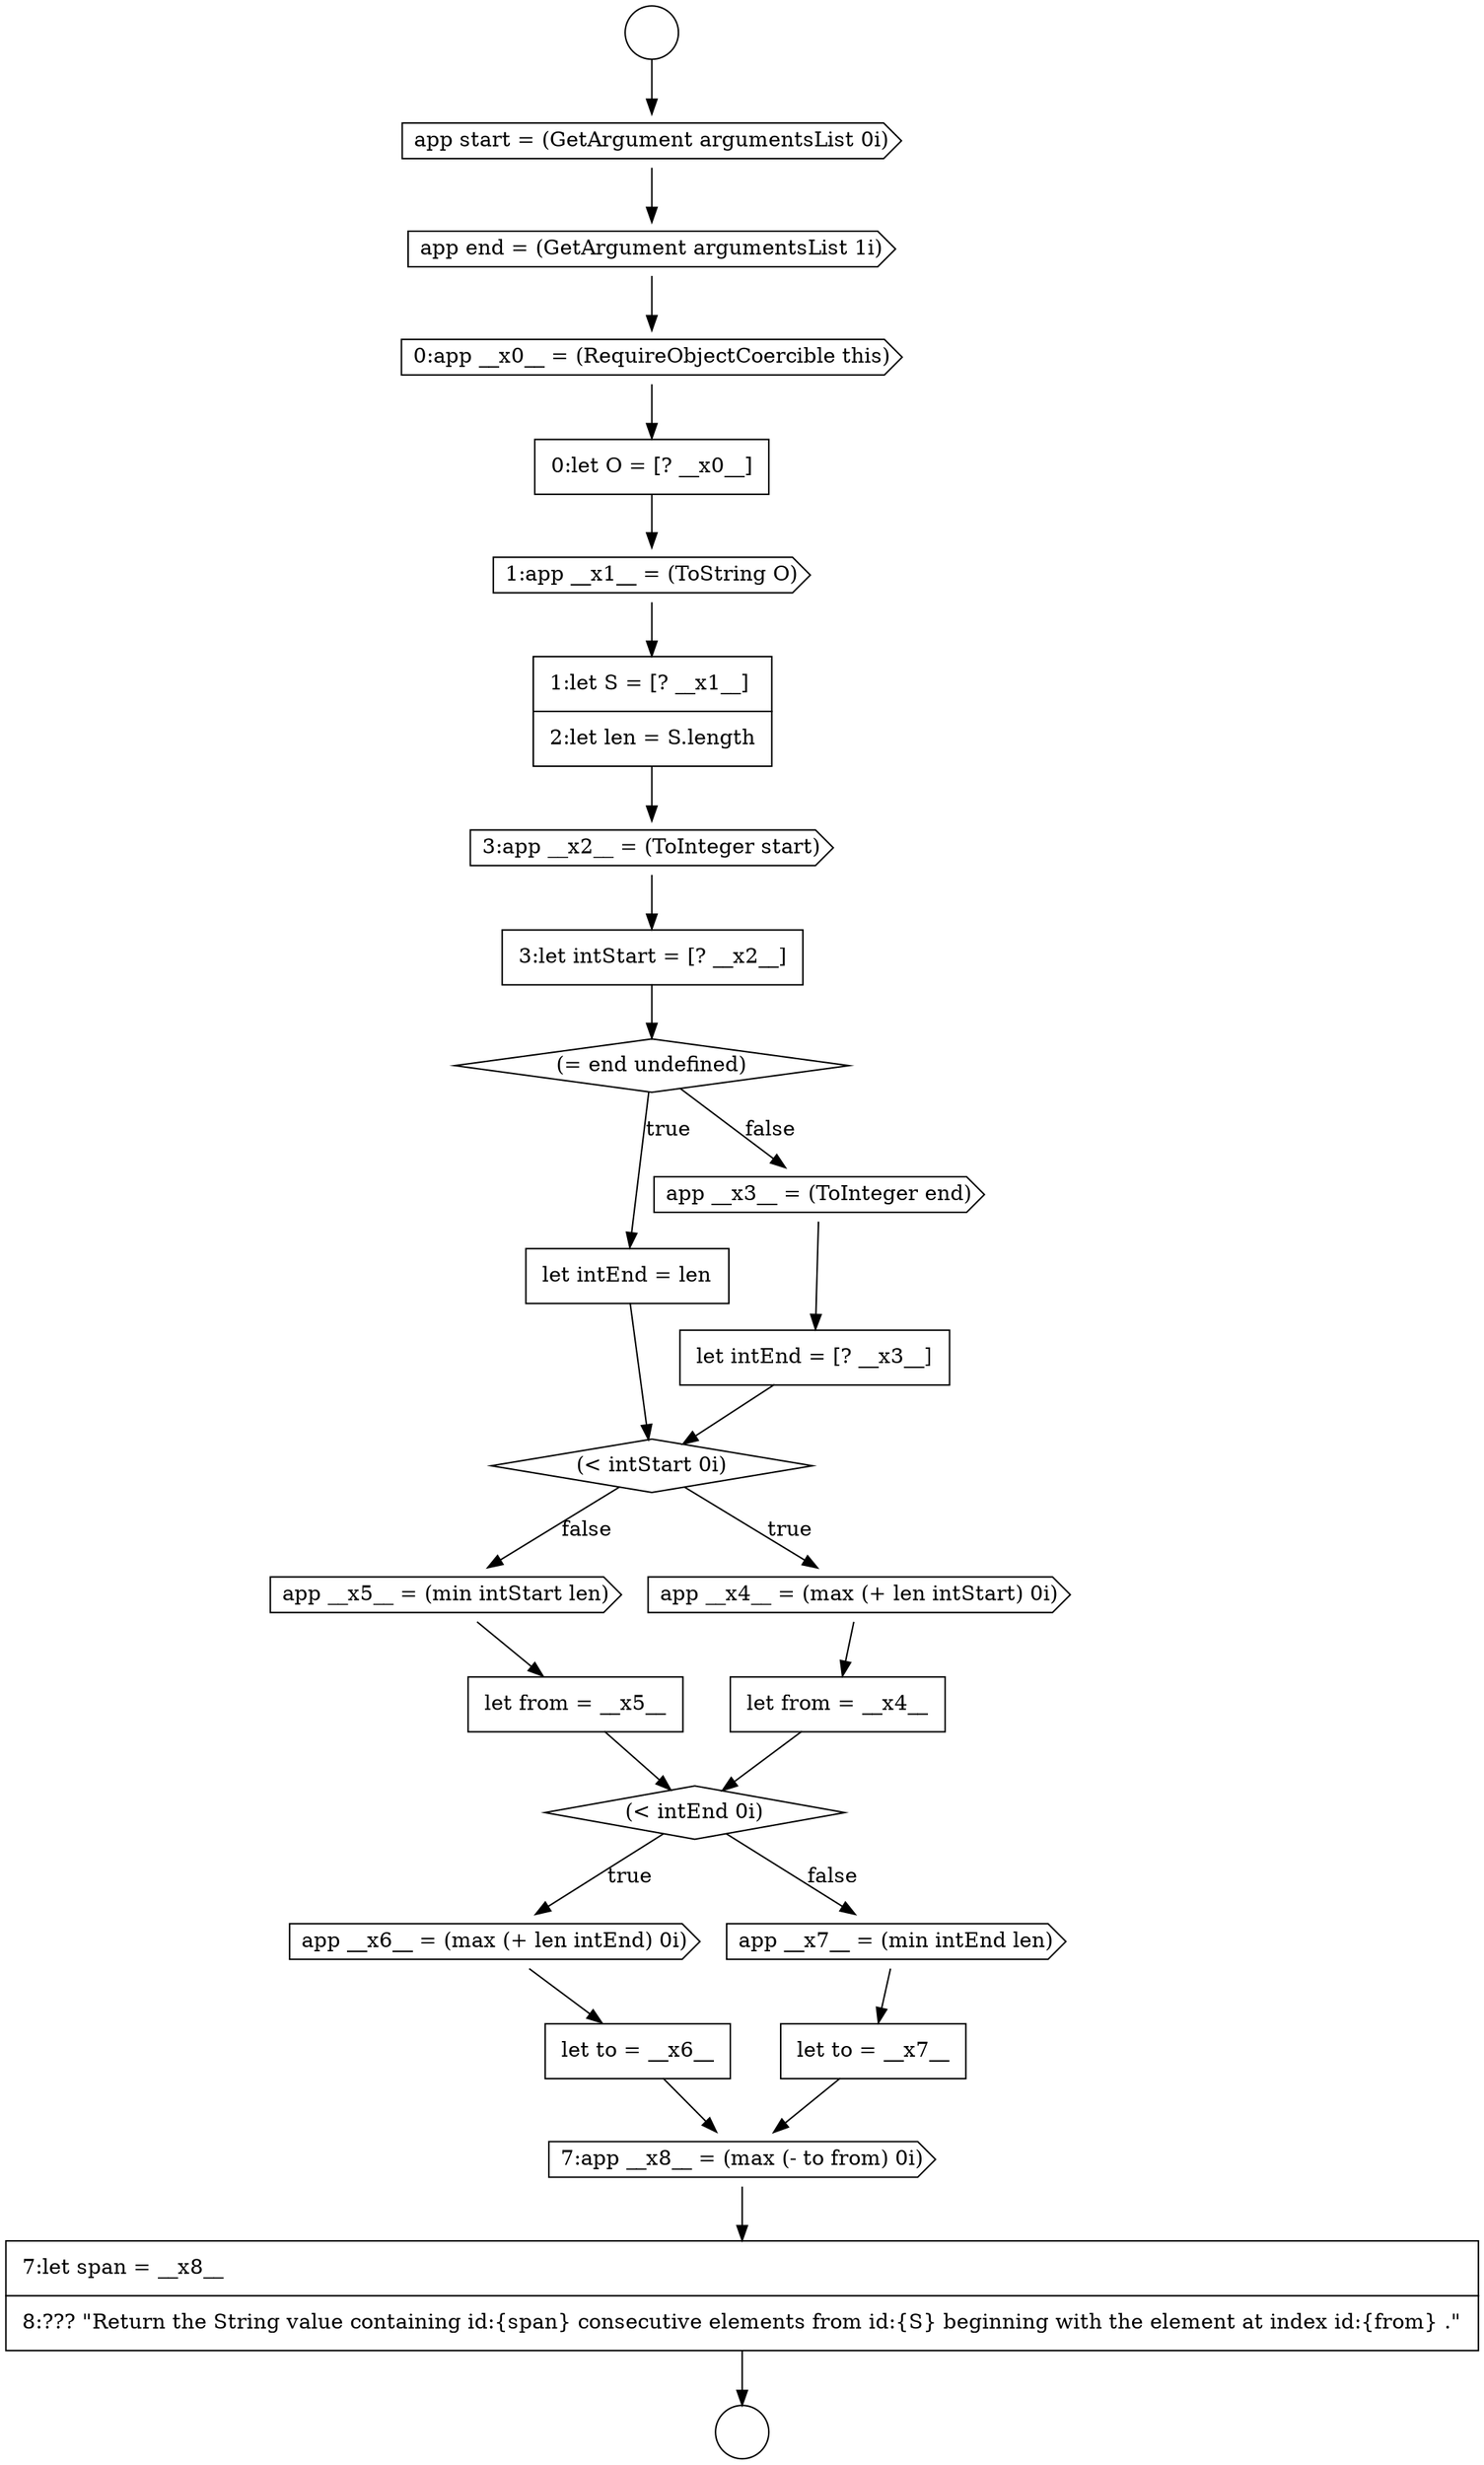 digraph {
  node13127 [shape=cds, label=<<font color="black">app __x5__ = (min intStart len)</font>> color="black" fillcolor="white" style=filled]
  node13116 [shape=cds, label=<<font color="black">1:app __x1__ = (ToString O)</font>> color="black" fillcolor="white" style=filled]
  node13112 [shape=cds, label=<<font color="black">app start = (GetArgument argumentsList 0i)</font>> color="black" fillcolor="white" style=filled]
  node13117 [shape=none, margin=0, label=<<font color="black">
    <table border="0" cellborder="1" cellspacing="0" cellpadding="10">
      <tr><td align="left">1:let S = [? __x1__]</td></tr>
      <tr><td align="left">2:let len = S.length</td></tr>
    </table>
  </font>> color="black" fillcolor="white" style=filled]
  node13121 [shape=none, margin=0, label=<<font color="black">
    <table border="0" cellborder="1" cellspacing="0" cellpadding="10">
      <tr><td align="left">let intEnd = len</td></tr>
    </table>
  </font>> color="black" fillcolor="white" style=filled]
  node13119 [shape=none, margin=0, label=<<font color="black">
    <table border="0" cellborder="1" cellspacing="0" cellpadding="10">
      <tr><td align="left">3:let intStart = [? __x2__]</td></tr>
    </table>
  </font>> color="black" fillcolor="white" style=filled]
  node13111 [shape=circle label=" " color="black" fillcolor="white" style=filled]
  node13110 [shape=circle label=" " color="black" fillcolor="white" style=filled]
  node13120 [shape=diamond, label=<<font color="black">(= end undefined)</font>> color="black" fillcolor="white" style=filled]
  node13130 [shape=cds, label=<<font color="black">app __x6__ = (max (+ len intEnd) 0i)</font>> color="black" fillcolor="white" style=filled]
  node13115 [shape=none, margin=0, label=<<font color="black">
    <table border="0" cellborder="1" cellspacing="0" cellpadding="10">
      <tr><td align="left">0:let O = [? __x0__]</td></tr>
    </table>
  </font>> color="black" fillcolor="white" style=filled]
  node13113 [shape=cds, label=<<font color="black">app end = (GetArgument argumentsList 1i)</font>> color="black" fillcolor="white" style=filled]
  node13123 [shape=none, margin=0, label=<<font color="black">
    <table border="0" cellborder="1" cellspacing="0" cellpadding="10">
      <tr><td align="left">let intEnd = [? __x3__]</td></tr>
    </table>
  </font>> color="black" fillcolor="white" style=filled]
  node13134 [shape=cds, label=<<font color="black">7:app __x8__ = (max (- to from) 0i)</font>> color="black" fillcolor="white" style=filled]
  node13126 [shape=none, margin=0, label=<<font color="black">
    <table border="0" cellborder="1" cellspacing="0" cellpadding="10">
      <tr><td align="left">let from = __x4__</td></tr>
    </table>
  </font>> color="black" fillcolor="white" style=filled]
  node13131 [shape=none, margin=0, label=<<font color="black">
    <table border="0" cellborder="1" cellspacing="0" cellpadding="10">
      <tr><td align="left">let to = __x6__</td></tr>
    </table>
  </font>> color="black" fillcolor="white" style=filled]
  node13122 [shape=cds, label=<<font color="black">app __x3__ = (ToInteger end)</font>> color="black" fillcolor="white" style=filled]
  node13135 [shape=none, margin=0, label=<<font color="black">
    <table border="0" cellborder="1" cellspacing="0" cellpadding="10">
      <tr><td align="left">7:let span = __x8__</td></tr>
      <tr><td align="left">8:??? &quot;Return the String value containing id:{span} consecutive elements from id:{S} beginning with the element at index id:{from} .&quot;</td></tr>
    </table>
  </font>> color="black" fillcolor="white" style=filled]
  node13125 [shape=cds, label=<<font color="black">app __x4__ = (max (+ len intStart) 0i)</font>> color="black" fillcolor="white" style=filled]
  node13132 [shape=cds, label=<<font color="black">app __x7__ = (min intEnd len)</font>> color="black" fillcolor="white" style=filled]
  node13114 [shape=cds, label=<<font color="black">0:app __x0__ = (RequireObjectCoercible this)</font>> color="black" fillcolor="white" style=filled]
  node13129 [shape=diamond, label=<<font color="black">(&lt; intEnd 0i)</font>> color="black" fillcolor="white" style=filled]
  node13128 [shape=none, margin=0, label=<<font color="black">
    <table border="0" cellborder="1" cellspacing="0" cellpadding="10">
      <tr><td align="left">let from = __x5__</td></tr>
    </table>
  </font>> color="black" fillcolor="white" style=filled]
  node13124 [shape=diamond, label=<<font color="black">(&lt; intStart 0i)</font>> color="black" fillcolor="white" style=filled]
  node13118 [shape=cds, label=<<font color="black">3:app __x2__ = (ToInteger start)</font>> color="black" fillcolor="white" style=filled]
  node13133 [shape=none, margin=0, label=<<font color="black">
    <table border="0" cellborder="1" cellspacing="0" cellpadding="10">
      <tr><td align="left">let to = __x7__</td></tr>
    </table>
  </font>> color="black" fillcolor="white" style=filled]
  node13115 -> node13116 [ color="black"]
  node13123 -> node13124 [ color="black"]
  node13112 -> node13113 [ color="black"]
  node13129 -> node13130 [label=<<font color="black">true</font>> color="black"]
  node13129 -> node13132 [label=<<font color="black">false</font>> color="black"]
  node13124 -> node13125 [label=<<font color="black">true</font>> color="black"]
  node13124 -> node13127 [label=<<font color="black">false</font>> color="black"]
  node13132 -> node13133 [ color="black"]
  node13118 -> node13119 [ color="black"]
  node13131 -> node13134 [ color="black"]
  node13125 -> node13126 [ color="black"]
  node13113 -> node13114 [ color="black"]
  node13117 -> node13118 [ color="black"]
  node13126 -> node13129 [ color="black"]
  node13110 -> node13112 [ color="black"]
  node13134 -> node13135 [ color="black"]
  node13133 -> node13134 [ color="black"]
  node13127 -> node13128 [ color="black"]
  node13122 -> node13123 [ color="black"]
  node13130 -> node13131 [ color="black"]
  node13121 -> node13124 [ color="black"]
  node13114 -> node13115 [ color="black"]
  node13116 -> node13117 [ color="black"]
  node13128 -> node13129 [ color="black"]
  node13120 -> node13121 [label=<<font color="black">true</font>> color="black"]
  node13120 -> node13122 [label=<<font color="black">false</font>> color="black"]
  node13119 -> node13120 [ color="black"]
  node13135 -> node13111 [ color="black"]
}
